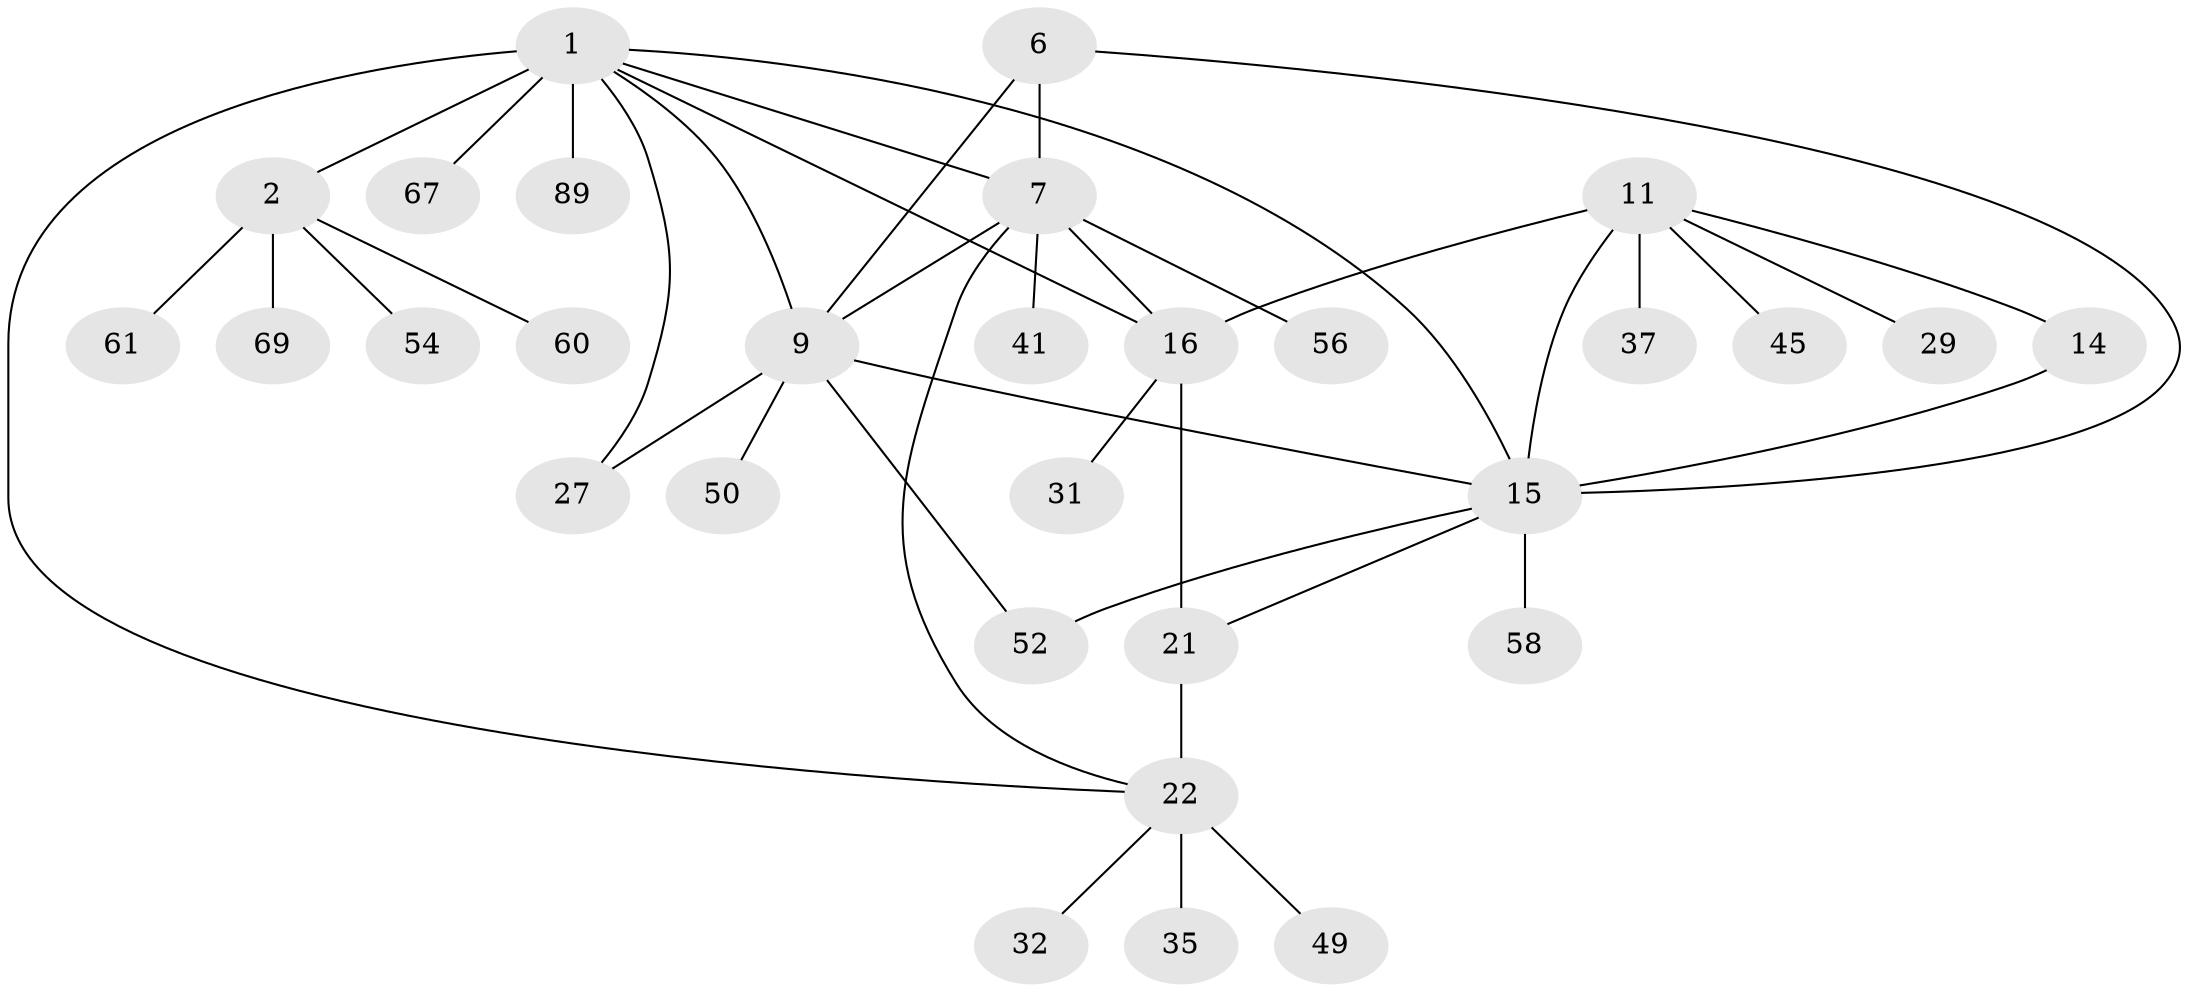 // original degree distribution, {13: 0.029411764705882353, 4: 0.049019607843137254, 9: 0.0196078431372549, 6: 0.0784313725490196, 5: 0.029411764705882353, 12: 0.00980392156862745, 7: 0.029411764705882353, 8: 0.00980392156862745, 11: 0.00980392156862745, 3: 0.049019607843137254, 2: 0.14705882352941177, 1: 0.5392156862745098}
// Generated by graph-tools (version 1.1) at 2025/19/03/04/25 18:19:48]
// undirected, 30 vertices, 41 edges
graph export_dot {
graph [start="1"]
  node [color=gray90,style=filled];
  1 [super="+3"];
  2 [super="+4"];
  6;
  7 [super="+8"];
  9 [super="+26+91"];
  11 [super="+13+12"];
  14;
  15 [super="+55+71+87+63"];
  16 [super="+20+17+93+18+62"];
  21 [super="+23+95"];
  22 [super="+24+46+77+81+83+84+94+25"];
  27 [super="+34+44"];
  29 [super="+30"];
  31;
  32;
  35 [super="+98"];
  37 [super="+72+43"];
  41;
  45;
  49;
  50;
  52;
  54;
  56;
  58;
  60;
  61;
  67;
  69;
  89;
  1 -- 2 [weight=6];
  1 -- 67;
  1 -- 89;
  1 -- 16 [weight=3];
  1 -- 27;
  1 -- 22;
  1 -- 9;
  1 -- 7 [weight=2];
  1 -- 15;
  2 -- 69;
  2 -- 54;
  2 -- 60;
  2 -- 61;
  6 -- 7 [weight=3];
  6 -- 9;
  6 -- 15;
  7 -- 9 [weight=3];
  7 -- 41;
  7 -- 16;
  7 -- 22 [weight=2];
  7 -- 56;
  9 -- 50;
  9 -- 52;
  9 -- 27;
  9 -- 15;
  11 -- 14 [weight=3];
  11 -- 15 [weight=3];
  11 -- 16 [weight=2];
  11 -- 37;
  11 -- 29;
  11 -- 45;
  14 -- 15;
  15 -- 52;
  15 -- 58;
  15 -- 21;
  16 -- 21;
  16 -- 31;
  21 -- 22 [weight=6];
  22 -- 35;
  22 -- 49;
  22 -- 32;
}
